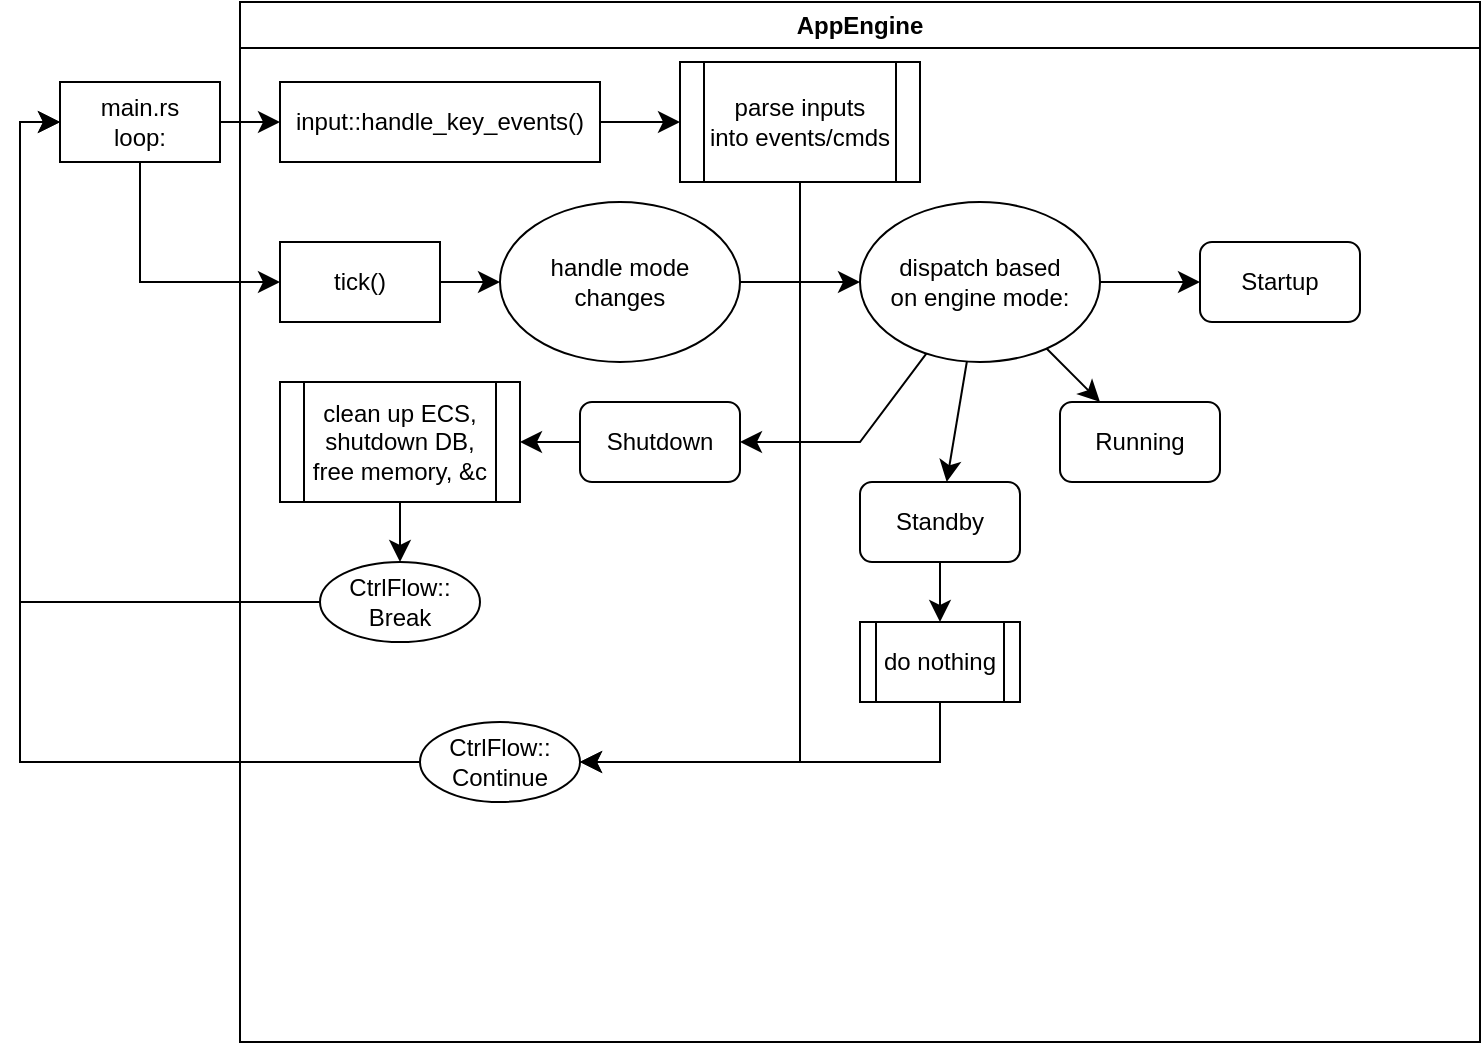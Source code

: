 <mxfile version="26.1.3">
  <diagram id="C5RBs43oDa-KdzZeNtuy" name="Page-1">
    <mxGraphModel dx="790" dy="439" grid="1" gridSize="10" guides="1" tooltips="1" connect="1" arrows="1" fold="1" page="1" pageScale="1" pageWidth="827" pageHeight="1169" math="0" shadow="0">
      <root>
        <mxCell id="WIyWlLk6GJQsqaUBKTNV-0" />
        <mxCell id="WIyWlLk6GJQsqaUBKTNV-1" parent="WIyWlLk6GJQsqaUBKTNV-0" />
        <mxCell id="6xooBUZWFXPn1U0JTwzu-9" style="edgeStyle=none;curved=1;rounded=0;orthogonalLoop=1;jettySize=auto;html=1;fontSize=12;startSize=8;endSize=8;" edge="1" parent="WIyWlLk6GJQsqaUBKTNV-1" source="6xooBUZWFXPn1U0JTwzu-0" target="6xooBUZWFXPn1U0JTwzu-1">
          <mxGeometry relative="1" as="geometry" />
        </mxCell>
        <mxCell id="6xooBUZWFXPn1U0JTwzu-10" style="edgeStyle=none;curved=0;rounded=0;orthogonalLoop=1;jettySize=auto;html=1;fontSize=12;startSize=8;endSize=8;" edge="1" parent="WIyWlLk6GJQsqaUBKTNV-1" source="6xooBUZWFXPn1U0JTwzu-0" target="6xooBUZWFXPn1U0JTwzu-2">
          <mxGeometry relative="1" as="geometry">
            <Array as="points">
              <mxPoint x="200" y="380" />
            </Array>
          </mxGeometry>
        </mxCell>
        <mxCell id="6xooBUZWFXPn1U0JTwzu-0" value="&lt;div&gt;main.rs&lt;/div&gt;loop:" style="rounded=0;whiteSpace=wrap;html=1;" vertex="1" parent="WIyWlLk6GJQsqaUBKTNV-1">
          <mxGeometry x="160" y="280" width="80" height="40" as="geometry" />
        </mxCell>
        <mxCell id="6xooBUZWFXPn1U0JTwzu-6" value="AppEngine" style="swimlane;whiteSpace=wrap;html=1;" vertex="1" parent="WIyWlLk6GJQsqaUBKTNV-1">
          <mxGeometry x="250" y="240" width="620" height="520" as="geometry" />
        </mxCell>
        <mxCell id="6xooBUZWFXPn1U0JTwzu-39" style="edgeStyle=none;shape=connector;curved=0;rounded=0;orthogonalLoop=1;jettySize=auto;html=1;strokeColor=default;align=center;verticalAlign=middle;fontFamily=Helvetica;fontSize=12;fontColor=default;labelBackgroundColor=default;startSize=8;endArrow=classic;endSize=8;jumpStyle=none;" edge="1" parent="6xooBUZWFXPn1U0JTwzu-6" source="6xooBUZWFXPn1U0JTwzu-7" target="6xooBUZWFXPn1U0JTwzu-34">
          <mxGeometry relative="1" as="geometry">
            <Array as="points">
              <mxPoint x="280" y="380" />
            </Array>
          </mxGeometry>
        </mxCell>
        <mxCell id="6xooBUZWFXPn1U0JTwzu-1" value="input::handle_key_events()" style="rounded=0;whiteSpace=wrap;html=1;" vertex="1" parent="6xooBUZWFXPn1U0JTwzu-6">
          <mxGeometry x="20" y="40" width="160" height="40" as="geometry" />
        </mxCell>
        <mxCell id="6xooBUZWFXPn1U0JTwzu-2" value="tick()" style="rounded=0;whiteSpace=wrap;html=1;" vertex="1" parent="6xooBUZWFXPn1U0JTwzu-6">
          <mxGeometry x="20" y="120" width="80" height="40" as="geometry" />
        </mxCell>
        <mxCell id="6xooBUZWFXPn1U0JTwzu-15" value="&lt;div&gt;handle mode&lt;/div&gt;&lt;div&gt;changes&lt;/div&gt;" style="ellipse;whiteSpace=wrap;html=1;fontFamily=Helvetica;fontSize=12;fontColor=default;labelBackgroundColor=default;" vertex="1" parent="6xooBUZWFXPn1U0JTwzu-6">
          <mxGeometry x="130" y="100" width="120" height="80" as="geometry" />
        </mxCell>
        <mxCell id="6xooBUZWFXPn1U0JTwzu-21" style="edgeStyle=none;shape=connector;curved=0;rounded=0;orthogonalLoop=1;jettySize=auto;html=1;strokeColor=default;align=center;verticalAlign=middle;fontFamily=Helvetica;fontSize=12;fontColor=default;labelBackgroundColor=default;startSize=8;endArrow=classic;endSize=8;" edge="1" parent="6xooBUZWFXPn1U0JTwzu-6" source="6xooBUZWFXPn1U0JTwzu-2" target="6xooBUZWFXPn1U0JTwzu-15">
          <mxGeometry relative="1" as="geometry" />
        </mxCell>
        <mxCell id="6xooBUZWFXPn1U0JTwzu-14" value="&lt;div&gt;dispatch based&lt;/div&gt;&lt;div&gt;on engine mode:&lt;/div&gt;" style="ellipse;whiteSpace=wrap;html=1;" vertex="1" parent="6xooBUZWFXPn1U0JTwzu-6">
          <mxGeometry x="310" y="100" width="120" height="80" as="geometry" />
        </mxCell>
        <mxCell id="6xooBUZWFXPn1U0JTwzu-20" style="edgeStyle=none;shape=connector;curved=0;rounded=0;orthogonalLoop=1;jettySize=auto;html=1;strokeColor=default;align=center;verticalAlign=middle;fontFamily=Helvetica;fontSize=12;fontColor=default;labelBackgroundColor=default;startSize=8;endArrow=classic;endSize=8;" edge="1" parent="6xooBUZWFXPn1U0JTwzu-6" source="6xooBUZWFXPn1U0JTwzu-15" target="6xooBUZWFXPn1U0JTwzu-14">
          <mxGeometry relative="1" as="geometry" />
        </mxCell>
        <mxCell id="6xooBUZWFXPn1U0JTwzu-16" value="Startup" style="rounded=1;whiteSpace=wrap;html=1;fontFamily=Helvetica;fontSize=12;fontColor=default;labelBackgroundColor=default;" vertex="1" parent="6xooBUZWFXPn1U0JTwzu-6">
          <mxGeometry x="480" y="120" width="80" height="40" as="geometry" />
        </mxCell>
        <mxCell id="6xooBUZWFXPn1U0JTwzu-22" style="edgeStyle=none;shape=connector;curved=0;rounded=0;orthogonalLoop=1;jettySize=auto;html=1;strokeColor=default;align=center;verticalAlign=middle;fontFamily=Helvetica;fontSize=12;fontColor=default;labelBackgroundColor=default;startSize=8;endArrow=classic;endSize=8;" edge="1" parent="6xooBUZWFXPn1U0JTwzu-6" source="6xooBUZWFXPn1U0JTwzu-14" target="6xooBUZWFXPn1U0JTwzu-16">
          <mxGeometry relative="1" as="geometry" />
        </mxCell>
        <mxCell id="6xooBUZWFXPn1U0JTwzu-17" value="&lt;div&gt;Running&lt;/div&gt;" style="rounded=1;whiteSpace=wrap;html=1;fontFamily=Helvetica;fontSize=12;fontColor=default;labelBackgroundColor=default;" vertex="1" parent="6xooBUZWFXPn1U0JTwzu-6">
          <mxGeometry x="410" y="200" width="80" height="40" as="geometry" />
        </mxCell>
        <mxCell id="6xooBUZWFXPn1U0JTwzu-23" style="edgeStyle=none;shape=connector;curved=0;rounded=0;orthogonalLoop=1;jettySize=auto;html=1;strokeColor=default;align=center;verticalAlign=middle;fontFamily=Helvetica;fontSize=12;fontColor=default;labelBackgroundColor=default;startSize=8;endArrow=classic;endSize=8;" edge="1" parent="6xooBUZWFXPn1U0JTwzu-6" source="6xooBUZWFXPn1U0JTwzu-14" target="6xooBUZWFXPn1U0JTwzu-17">
          <mxGeometry relative="1" as="geometry" />
        </mxCell>
        <mxCell id="6xooBUZWFXPn1U0JTwzu-32" style="edgeStyle=none;shape=connector;curved=0;rounded=0;orthogonalLoop=1;jettySize=auto;html=1;strokeColor=default;align=center;verticalAlign=middle;fontFamily=Helvetica;fontSize=12;fontColor=default;labelBackgroundColor=default;startSize=8;endArrow=classic;endSize=8;" edge="1" parent="6xooBUZWFXPn1U0JTwzu-6" source="6xooBUZWFXPn1U0JTwzu-19" target="6xooBUZWFXPn1U0JTwzu-31">
          <mxGeometry relative="1" as="geometry" />
        </mxCell>
        <mxCell id="6xooBUZWFXPn1U0JTwzu-19" value="Standby" style="rounded=1;whiteSpace=wrap;html=1;fontFamily=Helvetica;fontSize=12;fontColor=default;labelBackgroundColor=default;" vertex="1" parent="6xooBUZWFXPn1U0JTwzu-6">
          <mxGeometry x="310" y="240" width="80" height="40" as="geometry" />
        </mxCell>
        <mxCell id="6xooBUZWFXPn1U0JTwzu-25" style="edgeStyle=none;shape=connector;curved=0;rounded=0;orthogonalLoop=1;jettySize=auto;html=1;strokeColor=default;align=center;verticalAlign=middle;fontFamily=Helvetica;fontSize=12;fontColor=default;labelBackgroundColor=default;startSize=8;endArrow=classic;endSize=8;" edge="1" parent="6xooBUZWFXPn1U0JTwzu-6" source="6xooBUZWFXPn1U0JTwzu-14" target="6xooBUZWFXPn1U0JTwzu-19">
          <mxGeometry relative="1" as="geometry" />
        </mxCell>
        <mxCell id="6xooBUZWFXPn1U0JTwzu-18" value="Shutdown" style="rounded=1;whiteSpace=wrap;html=1;fontFamily=Helvetica;fontSize=12;fontColor=default;labelBackgroundColor=default;" vertex="1" parent="6xooBUZWFXPn1U0JTwzu-6">
          <mxGeometry x="170" y="200" width="80" height="40" as="geometry" />
        </mxCell>
        <mxCell id="6xooBUZWFXPn1U0JTwzu-24" style="edgeStyle=none;shape=connector;curved=0;rounded=0;orthogonalLoop=1;jettySize=auto;html=1;strokeColor=default;align=center;verticalAlign=middle;fontFamily=Helvetica;fontSize=12;fontColor=default;labelBackgroundColor=default;startSize=8;endArrow=classic;endSize=8;" edge="1" parent="6xooBUZWFXPn1U0JTwzu-6" source="6xooBUZWFXPn1U0JTwzu-14" target="6xooBUZWFXPn1U0JTwzu-18">
          <mxGeometry relative="1" as="geometry">
            <Array as="points">
              <mxPoint x="310" y="220" />
            </Array>
          </mxGeometry>
        </mxCell>
        <mxCell id="6xooBUZWFXPn1U0JTwzu-26" value="&lt;div&gt;clean up ECS,&lt;/div&gt;&lt;div&gt;shutdown DB,&lt;/div&gt;&lt;div&gt;free memory, &amp;amp;c&lt;/div&gt;" style="shape=process;whiteSpace=wrap;html=1;backgroundOutline=1;fontFamily=Helvetica;fontSize=12;fontColor=default;labelBackgroundColor=default;" vertex="1" parent="6xooBUZWFXPn1U0JTwzu-6">
          <mxGeometry x="20" y="190" width="120" height="60" as="geometry" />
        </mxCell>
        <mxCell id="6xooBUZWFXPn1U0JTwzu-27" style="edgeStyle=none;shape=connector;curved=0;rounded=0;orthogonalLoop=1;jettySize=auto;html=1;strokeColor=default;align=center;verticalAlign=middle;fontFamily=Helvetica;fontSize=12;fontColor=default;labelBackgroundColor=default;startSize=8;endArrow=classic;endSize=8;" edge="1" parent="6xooBUZWFXPn1U0JTwzu-6" source="6xooBUZWFXPn1U0JTwzu-18" target="6xooBUZWFXPn1U0JTwzu-26">
          <mxGeometry relative="1" as="geometry" />
        </mxCell>
        <mxCell id="6xooBUZWFXPn1U0JTwzu-28" value="CtrlFlow::&lt;br&gt;Break" style="ellipse;whiteSpace=wrap;html=1;fontFamily=Helvetica;fontSize=12;fontColor=default;labelBackgroundColor=default;" vertex="1" parent="6xooBUZWFXPn1U0JTwzu-6">
          <mxGeometry x="40" y="280" width="80" height="40" as="geometry" />
        </mxCell>
        <mxCell id="6xooBUZWFXPn1U0JTwzu-29" style="edgeStyle=none;shape=connector;curved=0;rounded=0;orthogonalLoop=1;jettySize=auto;html=1;strokeColor=default;align=center;verticalAlign=middle;fontFamily=Helvetica;fontSize=12;fontColor=default;labelBackgroundColor=default;startSize=8;endArrow=classic;endSize=8;" edge="1" parent="6xooBUZWFXPn1U0JTwzu-6" source="6xooBUZWFXPn1U0JTwzu-26" target="6xooBUZWFXPn1U0JTwzu-28">
          <mxGeometry relative="1" as="geometry" />
        </mxCell>
        <mxCell id="6xooBUZWFXPn1U0JTwzu-35" style="edgeStyle=none;shape=connector;curved=0;rounded=0;orthogonalLoop=1;jettySize=auto;html=1;strokeColor=default;align=center;verticalAlign=middle;fontFamily=Helvetica;fontSize=12;fontColor=default;labelBackgroundColor=default;startSize=8;endArrow=classic;endSize=8;" edge="1" parent="6xooBUZWFXPn1U0JTwzu-6" source="6xooBUZWFXPn1U0JTwzu-31" target="6xooBUZWFXPn1U0JTwzu-34">
          <mxGeometry relative="1" as="geometry">
            <Array as="points">
              <mxPoint x="350" y="380" />
            </Array>
          </mxGeometry>
        </mxCell>
        <mxCell id="6xooBUZWFXPn1U0JTwzu-31" value="do nothing" style="shape=process;whiteSpace=wrap;html=1;backgroundOutline=1;fontFamily=Helvetica;fontSize=12;fontColor=default;labelBackgroundColor=default;" vertex="1" parent="6xooBUZWFXPn1U0JTwzu-6">
          <mxGeometry x="310" y="310" width="80" height="40" as="geometry" />
        </mxCell>
        <mxCell id="6xooBUZWFXPn1U0JTwzu-34" value="&lt;div&gt;CtrlFlow::&lt;/div&gt;&lt;div&gt;Continue&lt;/div&gt;" style="ellipse;whiteSpace=wrap;html=1;fontFamily=Helvetica;fontSize=12;fontColor=default;labelBackgroundColor=default;" vertex="1" parent="6xooBUZWFXPn1U0JTwzu-6">
          <mxGeometry x="90" y="360" width="80" height="40" as="geometry" />
        </mxCell>
        <mxCell id="6xooBUZWFXPn1U0JTwzu-7" value="&lt;div&gt;parse inputs&lt;/div&gt;&lt;div&gt;into events/cmds&lt;/div&gt;" style="shape=process;whiteSpace=wrap;html=1;backgroundOutline=1;" vertex="1" parent="6xooBUZWFXPn1U0JTwzu-6">
          <mxGeometry x="220" y="30" width="120" height="60" as="geometry" />
        </mxCell>
        <mxCell id="6xooBUZWFXPn1U0JTwzu-11" style="edgeStyle=none;curved=1;rounded=0;orthogonalLoop=1;jettySize=auto;html=1;fontSize=12;startSize=8;endSize=8;" edge="1" parent="6xooBUZWFXPn1U0JTwzu-6" source="6xooBUZWFXPn1U0JTwzu-1" target="6xooBUZWFXPn1U0JTwzu-7">
          <mxGeometry relative="1" as="geometry" />
        </mxCell>
        <mxCell id="6xooBUZWFXPn1U0JTwzu-30" style="edgeStyle=none;shape=connector;curved=0;rounded=0;orthogonalLoop=1;jettySize=auto;html=1;strokeColor=default;align=center;verticalAlign=middle;fontFamily=Helvetica;fontSize=12;fontColor=default;labelBackgroundColor=default;startSize=8;endArrow=classic;endSize=8;" edge="1" parent="WIyWlLk6GJQsqaUBKTNV-1" source="6xooBUZWFXPn1U0JTwzu-28" target="6xooBUZWFXPn1U0JTwzu-0">
          <mxGeometry relative="1" as="geometry">
            <Array as="points">
              <mxPoint x="140" y="540" />
              <mxPoint x="140" y="300" />
            </Array>
          </mxGeometry>
        </mxCell>
        <mxCell id="6xooBUZWFXPn1U0JTwzu-36" style="edgeStyle=none;shape=connector;curved=0;rounded=0;orthogonalLoop=1;jettySize=auto;html=1;strokeColor=default;align=center;verticalAlign=middle;fontFamily=Helvetica;fontSize=12;fontColor=default;labelBackgroundColor=default;startSize=8;endArrow=classic;endSize=8;" edge="1" parent="WIyWlLk6GJQsqaUBKTNV-1" source="6xooBUZWFXPn1U0JTwzu-34" target="6xooBUZWFXPn1U0JTwzu-0">
          <mxGeometry relative="1" as="geometry">
            <Array as="points">
              <mxPoint x="140" y="620" />
              <mxPoint x="140" y="300" />
            </Array>
          </mxGeometry>
        </mxCell>
      </root>
    </mxGraphModel>
  </diagram>
</mxfile>
